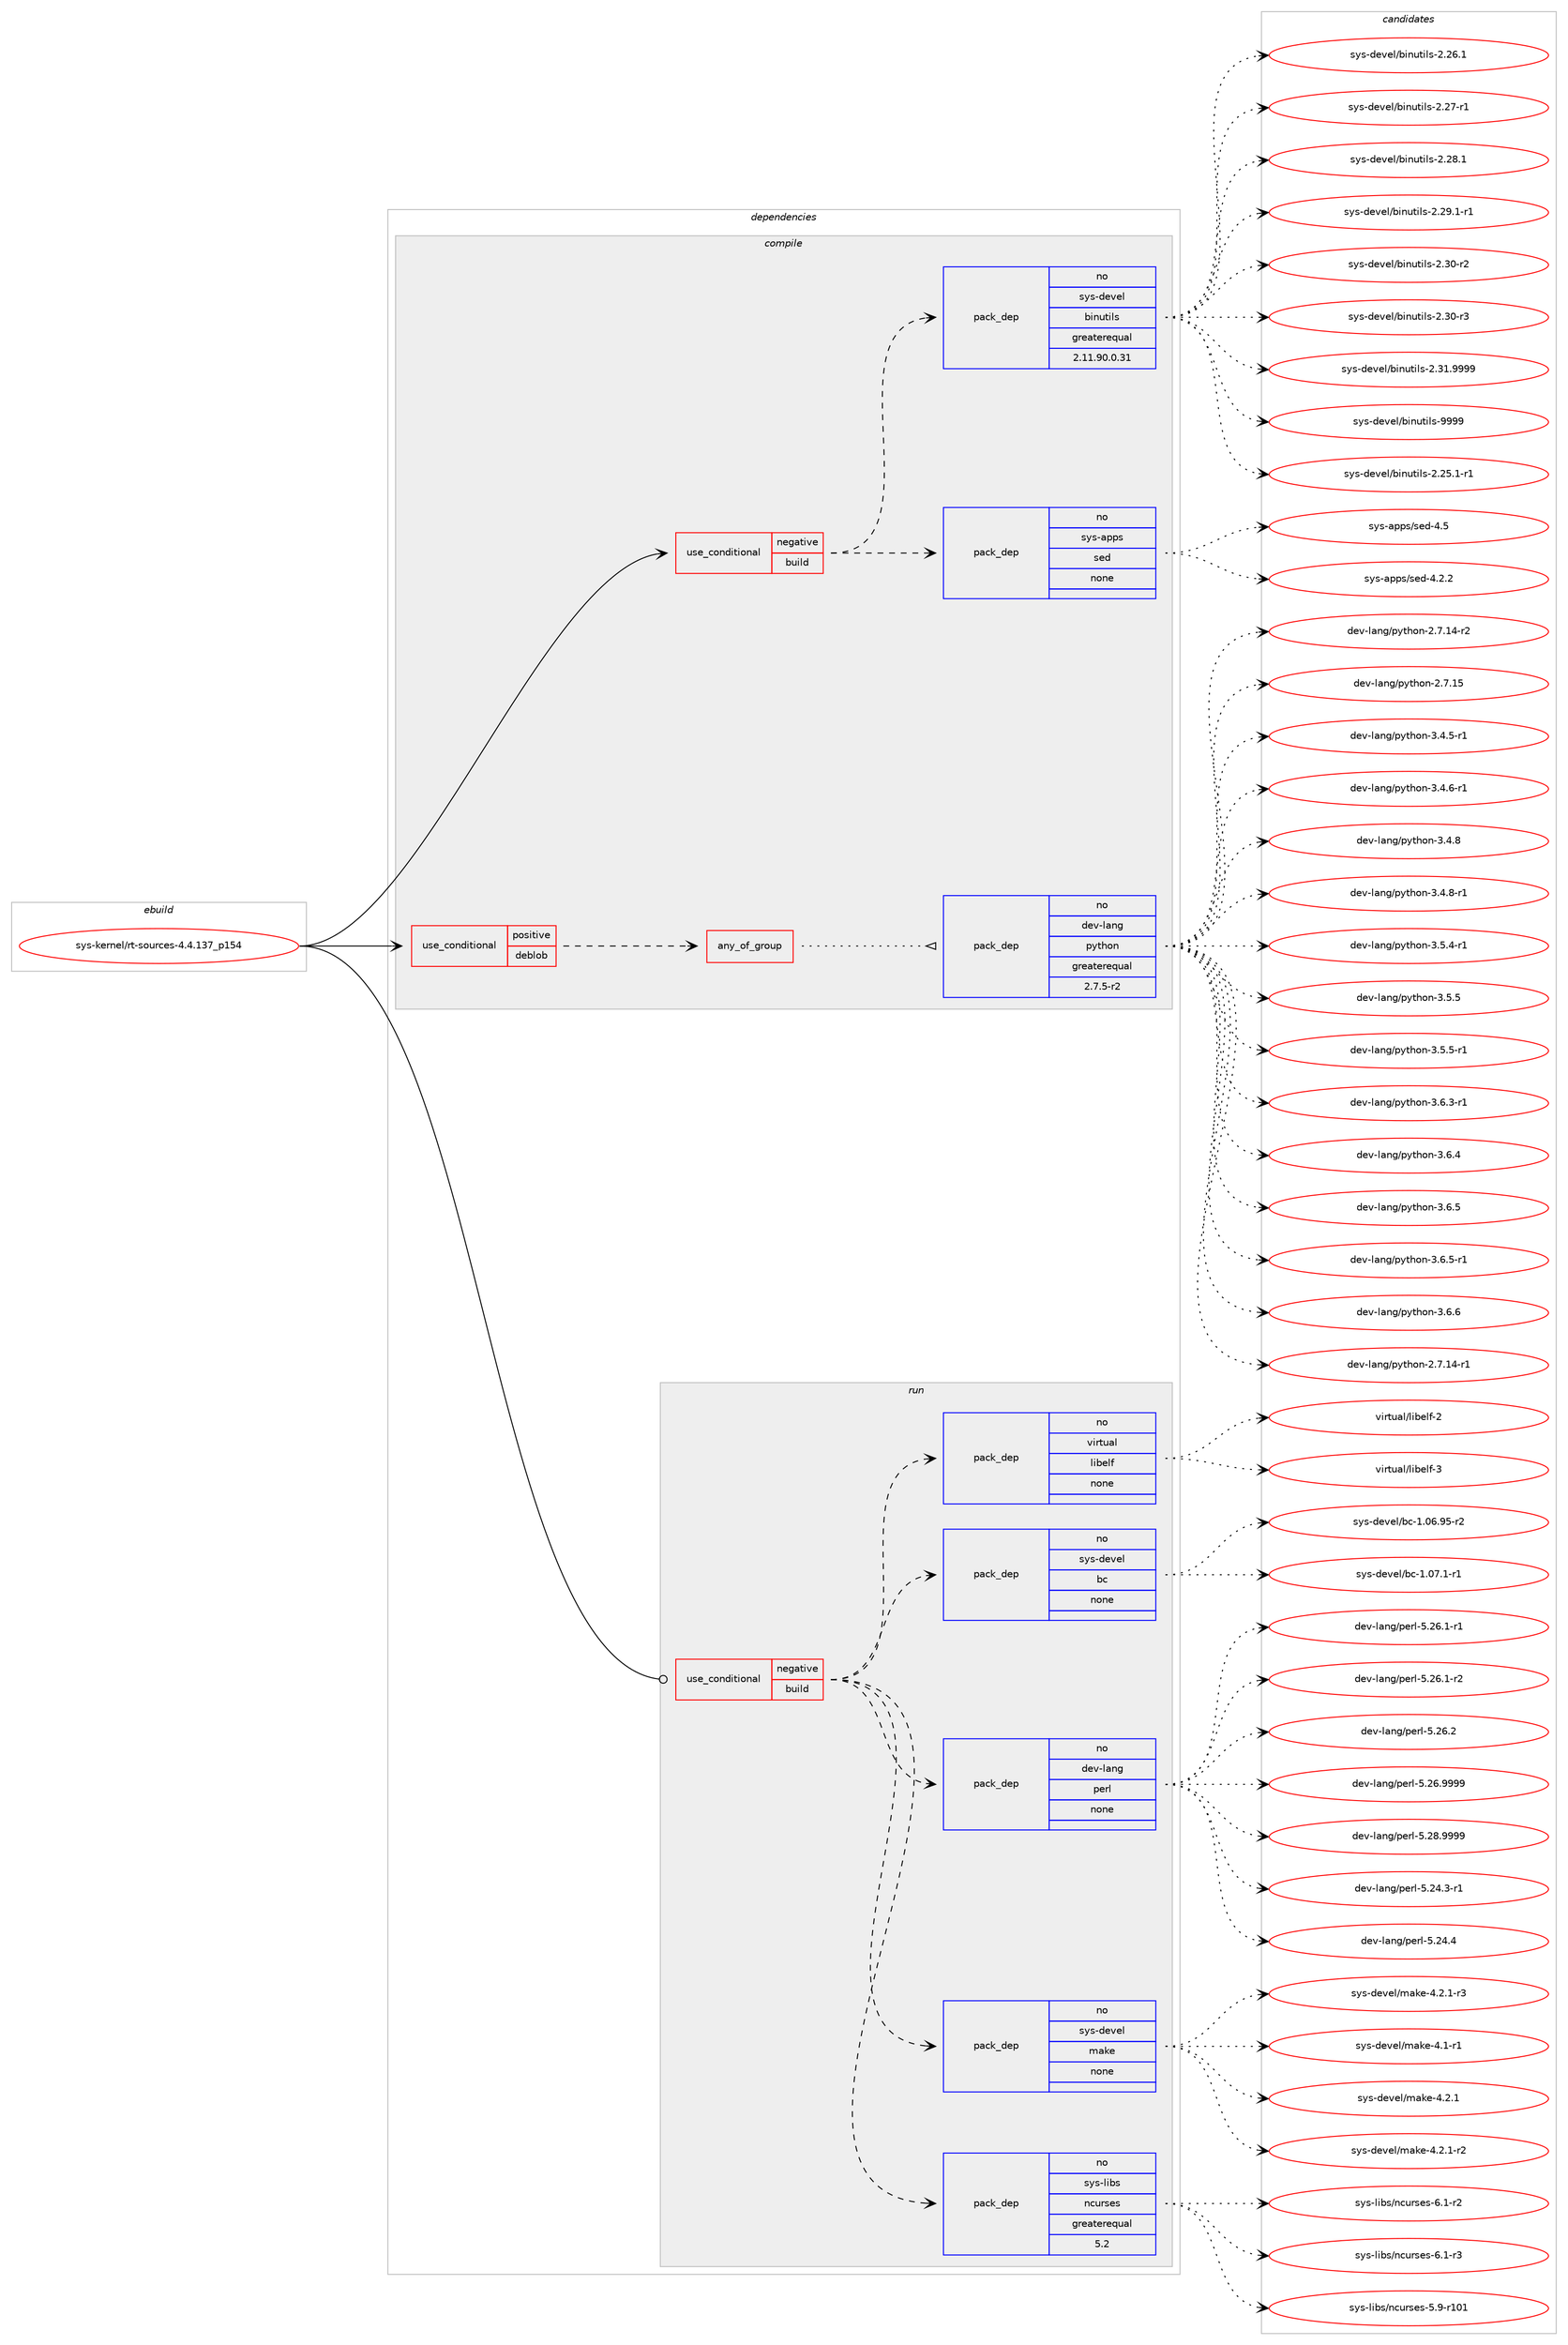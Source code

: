 digraph prolog {

# *************
# Graph options
# *************

newrank=true;
concentrate=true;
compound=true;
graph [rankdir=LR,fontname=Helvetica,fontsize=10,ranksep=1.5];#, ranksep=2.5, nodesep=0.2];
edge  [arrowhead=vee];
node  [fontname=Helvetica,fontsize=10];

# **********
# The ebuild
# **********

subgraph cluster_leftcol {
color=gray;
rank=same;
label=<<i>ebuild</i>>;
id [label="sys-kernel/rt-sources-4.4.137_p154", color=red, width=4, href="../sys-kernel/rt-sources-4.4.137_p154.svg"];
}

# ****************
# The dependencies
# ****************

subgraph cluster_midcol {
color=gray;
label=<<i>dependencies</i>>;
subgraph cluster_compile {
fillcolor="#eeeeee";
style=filled;
label=<<i>compile</i>>;
subgraph cond1657 {
dependency7854 [label=<<TABLE BORDER="0" CELLBORDER="1" CELLSPACING="0" CELLPADDING="4"><TR><TD ROWSPAN="3" CELLPADDING="10">use_conditional</TD></TR><TR><TD>negative</TD></TR><TR><TD>build</TD></TR></TABLE>>, shape=none, color=red];
subgraph pack6108 {
dependency7855 [label=<<TABLE BORDER="0" CELLBORDER="1" CELLSPACING="0" CELLPADDING="4" WIDTH="220"><TR><TD ROWSPAN="6" CELLPADDING="30">pack_dep</TD></TR><TR><TD WIDTH="110">no</TD></TR><TR><TD>sys-apps</TD></TR><TR><TD>sed</TD></TR><TR><TD>none</TD></TR><TR><TD></TD></TR></TABLE>>, shape=none, color=blue];
}
dependency7854:e -> dependency7855:w [weight=20,style="dashed",arrowhead="vee"];
subgraph pack6109 {
dependency7856 [label=<<TABLE BORDER="0" CELLBORDER="1" CELLSPACING="0" CELLPADDING="4" WIDTH="220"><TR><TD ROWSPAN="6" CELLPADDING="30">pack_dep</TD></TR><TR><TD WIDTH="110">no</TD></TR><TR><TD>sys-devel</TD></TR><TR><TD>binutils</TD></TR><TR><TD>greaterequal</TD></TR><TR><TD>2.11.90.0.31</TD></TR></TABLE>>, shape=none, color=blue];
}
dependency7854:e -> dependency7856:w [weight=20,style="dashed",arrowhead="vee"];
}
id:e -> dependency7854:w [weight=20,style="solid",arrowhead="vee"];
subgraph cond1658 {
dependency7857 [label=<<TABLE BORDER="0" CELLBORDER="1" CELLSPACING="0" CELLPADDING="4"><TR><TD ROWSPAN="3" CELLPADDING="10">use_conditional</TD></TR><TR><TD>positive</TD></TR><TR><TD>deblob</TD></TR></TABLE>>, shape=none, color=red];
subgraph any81 {
dependency7858 [label=<<TABLE BORDER="0" CELLBORDER="1" CELLSPACING="0" CELLPADDING="4"><TR><TD CELLPADDING="10">any_of_group</TD></TR></TABLE>>, shape=none, color=red];subgraph pack6110 {
dependency7859 [label=<<TABLE BORDER="0" CELLBORDER="1" CELLSPACING="0" CELLPADDING="4" WIDTH="220"><TR><TD ROWSPAN="6" CELLPADDING="30">pack_dep</TD></TR><TR><TD WIDTH="110">no</TD></TR><TR><TD>dev-lang</TD></TR><TR><TD>python</TD></TR><TR><TD>greaterequal</TD></TR><TR><TD>2.7.5-r2</TD></TR></TABLE>>, shape=none, color=blue];
}
dependency7858:e -> dependency7859:w [weight=20,style="dotted",arrowhead="oinv"];
}
dependency7857:e -> dependency7858:w [weight=20,style="dashed",arrowhead="vee"];
}
id:e -> dependency7857:w [weight=20,style="solid",arrowhead="vee"];
}
subgraph cluster_compileandrun {
fillcolor="#eeeeee";
style=filled;
label=<<i>compile and run</i>>;
}
subgraph cluster_run {
fillcolor="#eeeeee";
style=filled;
label=<<i>run</i>>;
subgraph cond1659 {
dependency7860 [label=<<TABLE BORDER="0" CELLBORDER="1" CELLSPACING="0" CELLPADDING="4"><TR><TD ROWSPAN="3" CELLPADDING="10">use_conditional</TD></TR><TR><TD>negative</TD></TR><TR><TD>build</TD></TR></TABLE>>, shape=none, color=red];
subgraph pack6111 {
dependency7861 [label=<<TABLE BORDER="0" CELLBORDER="1" CELLSPACING="0" CELLPADDING="4" WIDTH="220"><TR><TD ROWSPAN="6" CELLPADDING="30">pack_dep</TD></TR><TR><TD WIDTH="110">no</TD></TR><TR><TD>sys-libs</TD></TR><TR><TD>ncurses</TD></TR><TR><TD>greaterequal</TD></TR><TR><TD>5.2</TD></TR></TABLE>>, shape=none, color=blue];
}
dependency7860:e -> dependency7861:w [weight=20,style="dashed",arrowhead="vee"];
subgraph pack6112 {
dependency7862 [label=<<TABLE BORDER="0" CELLBORDER="1" CELLSPACING="0" CELLPADDING="4" WIDTH="220"><TR><TD ROWSPAN="6" CELLPADDING="30">pack_dep</TD></TR><TR><TD WIDTH="110">no</TD></TR><TR><TD>sys-devel</TD></TR><TR><TD>make</TD></TR><TR><TD>none</TD></TR><TR><TD></TD></TR></TABLE>>, shape=none, color=blue];
}
dependency7860:e -> dependency7862:w [weight=20,style="dashed",arrowhead="vee"];
subgraph pack6113 {
dependency7863 [label=<<TABLE BORDER="0" CELLBORDER="1" CELLSPACING="0" CELLPADDING="4" WIDTH="220"><TR><TD ROWSPAN="6" CELLPADDING="30">pack_dep</TD></TR><TR><TD WIDTH="110">no</TD></TR><TR><TD>dev-lang</TD></TR><TR><TD>perl</TD></TR><TR><TD>none</TD></TR><TR><TD></TD></TR></TABLE>>, shape=none, color=blue];
}
dependency7860:e -> dependency7863:w [weight=20,style="dashed",arrowhead="vee"];
subgraph pack6114 {
dependency7864 [label=<<TABLE BORDER="0" CELLBORDER="1" CELLSPACING="0" CELLPADDING="4" WIDTH="220"><TR><TD ROWSPAN="6" CELLPADDING="30">pack_dep</TD></TR><TR><TD WIDTH="110">no</TD></TR><TR><TD>sys-devel</TD></TR><TR><TD>bc</TD></TR><TR><TD>none</TD></TR><TR><TD></TD></TR></TABLE>>, shape=none, color=blue];
}
dependency7860:e -> dependency7864:w [weight=20,style="dashed",arrowhead="vee"];
subgraph pack6115 {
dependency7865 [label=<<TABLE BORDER="0" CELLBORDER="1" CELLSPACING="0" CELLPADDING="4" WIDTH="220"><TR><TD ROWSPAN="6" CELLPADDING="30">pack_dep</TD></TR><TR><TD WIDTH="110">no</TD></TR><TR><TD>virtual</TD></TR><TR><TD>libelf</TD></TR><TR><TD>none</TD></TR><TR><TD></TD></TR></TABLE>>, shape=none, color=blue];
}
dependency7860:e -> dependency7865:w [weight=20,style="dashed",arrowhead="vee"];
}
id:e -> dependency7860:w [weight=20,style="solid",arrowhead="odot"];
}
}

# **************
# The candidates
# **************

subgraph cluster_choices {
rank=same;
color=gray;
label=<<i>candidates</i>>;

subgraph choice6108 {
color=black;
nodesep=1;
choice115121115459711211211547115101100455246504650 [label="sys-apps/sed-4.2.2", color=red, width=4,href="../sys-apps/sed-4.2.2.svg"];
choice11512111545971121121154711510110045524653 [label="sys-apps/sed-4.5", color=red, width=4,href="../sys-apps/sed-4.5.svg"];
dependency7855:e -> choice115121115459711211211547115101100455246504650:w [style=dotted,weight="100"];
dependency7855:e -> choice11512111545971121121154711510110045524653:w [style=dotted,weight="100"];
}
subgraph choice6109 {
color=black;
nodesep=1;
choice115121115451001011181011084798105110117116105108115455046505346494511449 [label="sys-devel/binutils-2.25.1-r1", color=red, width=4,href="../sys-devel/binutils-2.25.1-r1.svg"];
choice11512111545100101118101108479810511011711610510811545504650544649 [label="sys-devel/binutils-2.26.1", color=red, width=4,href="../sys-devel/binutils-2.26.1.svg"];
choice11512111545100101118101108479810511011711610510811545504650554511449 [label="sys-devel/binutils-2.27-r1", color=red, width=4,href="../sys-devel/binutils-2.27-r1.svg"];
choice11512111545100101118101108479810511011711610510811545504650564649 [label="sys-devel/binutils-2.28.1", color=red, width=4,href="../sys-devel/binutils-2.28.1.svg"];
choice115121115451001011181011084798105110117116105108115455046505746494511449 [label="sys-devel/binutils-2.29.1-r1", color=red, width=4,href="../sys-devel/binutils-2.29.1-r1.svg"];
choice11512111545100101118101108479810511011711610510811545504651484511450 [label="sys-devel/binutils-2.30-r2", color=red, width=4,href="../sys-devel/binutils-2.30-r2.svg"];
choice11512111545100101118101108479810511011711610510811545504651484511451 [label="sys-devel/binutils-2.30-r3", color=red, width=4,href="../sys-devel/binutils-2.30-r3.svg"];
choice11512111545100101118101108479810511011711610510811545504651494657575757 [label="sys-devel/binutils-2.31.9999", color=red, width=4,href="../sys-devel/binutils-2.31.9999.svg"];
choice1151211154510010111810110847981051101171161051081154557575757 [label="sys-devel/binutils-9999", color=red, width=4,href="../sys-devel/binutils-9999.svg"];
dependency7856:e -> choice115121115451001011181011084798105110117116105108115455046505346494511449:w [style=dotted,weight="100"];
dependency7856:e -> choice11512111545100101118101108479810511011711610510811545504650544649:w [style=dotted,weight="100"];
dependency7856:e -> choice11512111545100101118101108479810511011711610510811545504650554511449:w [style=dotted,weight="100"];
dependency7856:e -> choice11512111545100101118101108479810511011711610510811545504650564649:w [style=dotted,weight="100"];
dependency7856:e -> choice115121115451001011181011084798105110117116105108115455046505746494511449:w [style=dotted,weight="100"];
dependency7856:e -> choice11512111545100101118101108479810511011711610510811545504651484511450:w [style=dotted,weight="100"];
dependency7856:e -> choice11512111545100101118101108479810511011711610510811545504651484511451:w [style=dotted,weight="100"];
dependency7856:e -> choice11512111545100101118101108479810511011711610510811545504651494657575757:w [style=dotted,weight="100"];
dependency7856:e -> choice1151211154510010111810110847981051101171161051081154557575757:w [style=dotted,weight="100"];
}
subgraph choice6110 {
color=black;
nodesep=1;
choice100101118451089711010347112121116104111110455046554649524511449 [label="dev-lang/python-2.7.14-r1", color=red, width=4,href="../dev-lang/python-2.7.14-r1.svg"];
choice100101118451089711010347112121116104111110455046554649524511450 [label="dev-lang/python-2.7.14-r2", color=red, width=4,href="../dev-lang/python-2.7.14-r2.svg"];
choice10010111845108971101034711212111610411111045504655464953 [label="dev-lang/python-2.7.15", color=red, width=4,href="../dev-lang/python-2.7.15.svg"];
choice1001011184510897110103471121211161041111104551465246534511449 [label="dev-lang/python-3.4.5-r1", color=red, width=4,href="../dev-lang/python-3.4.5-r1.svg"];
choice1001011184510897110103471121211161041111104551465246544511449 [label="dev-lang/python-3.4.6-r1", color=red, width=4,href="../dev-lang/python-3.4.6-r1.svg"];
choice100101118451089711010347112121116104111110455146524656 [label="dev-lang/python-3.4.8", color=red, width=4,href="../dev-lang/python-3.4.8.svg"];
choice1001011184510897110103471121211161041111104551465246564511449 [label="dev-lang/python-3.4.8-r1", color=red, width=4,href="../dev-lang/python-3.4.8-r1.svg"];
choice1001011184510897110103471121211161041111104551465346524511449 [label="dev-lang/python-3.5.4-r1", color=red, width=4,href="../dev-lang/python-3.5.4-r1.svg"];
choice100101118451089711010347112121116104111110455146534653 [label="dev-lang/python-3.5.5", color=red, width=4,href="../dev-lang/python-3.5.5.svg"];
choice1001011184510897110103471121211161041111104551465346534511449 [label="dev-lang/python-3.5.5-r1", color=red, width=4,href="../dev-lang/python-3.5.5-r1.svg"];
choice1001011184510897110103471121211161041111104551465446514511449 [label="dev-lang/python-3.6.3-r1", color=red, width=4,href="../dev-lang/python-3.6.3-r1.svg"];
choice100101118451089711010347112121116104111110455146544652 [label="dev-lang/python-3.6.4", color=red, width=4,href="../dev-lang/python-3.6.4.svg"];
choice100101118451089711010347112121116104111110455146544653 [label="dev-lang/python-3.6.5", color=red, width=4,href="../dev-lang/python-3.6.5.svg"];
choice1001011184510897110103471121211161041111104551465446534511449 [label="dev-lang/python-3.6.5-r1", color=red, width=4,href="../dev-lang/python-3.6.5-r1.svg"];
choice100101118451089711010347112121116104111110455146544654 [label="dev-lang/python-3.6.6", color=red, width=4,href="../dev-lang/python-3.6.6.svg"];
dependency7859:e -> choice100101118451089711010347112121116104111110455046554649524511449:w [style=dotted,weight="100"];
dependency7859:e -> choice100101118451089711010347112121116104111110455046554649524511450:w [style=dotted,weight="100"];
dependency7859:e -> choice10010111845108971101034711212111610411111045504655464953:w [style=dotted,weight="100"];
dependency7859:e -> choice1001011184510897110103471121211161041111104551465246534511449:w [style=dotted,weight="100"];
dependency7859:e -> choice1001011184510897110103471121211161041111104551465246544511449:w [style=dotted,weight="100"];
dependency7859:e -> choice100101118451089711010347112121116104111110455146524656:w [style=dotted,weight="100"];
dependency7859:e -> choice1001011184510897110103471121211161041111104551465246564511449:w [style=dotted,weight="100"];
dependency7859:e -> choice1001011184510897110103471121211161041111104551465346524511449:w [style=dotted,weight="100"];
dependency7859:e -> choice100101118451089711010347112121116104111110455146534653:w [style=dotted,weight="100"];
dependency7859:e -> choice1001011184510897110103471121211161041111104551465346534511449:w [style=dotted,weight="100"];
dependency7859:e -> choice1001011184510897110103471121211161041111104551465446514511449:w [style=dotted,weight="100"];
dependency7859:e -> choice100101118451089711010347112121116104111110455146544652:w [style=dotted,weight="100"];
dependency7859:e -> choice100101118451089711010347112121116104111110455146544653:w [style=dotted,weight="100"];
dependency7859:e -> choice1001011184510897110103471121211161041111104551465446534511449:w [style=dotted,weight="100"];
dependency7859:e -> choice100101118451089711010347112121116104111110455146544654:w [style=dotted,weight="100"];
}
subgraph choice6111 {
color=black;
nodesep=1;
choice115121115451081059811547110991171141151011154553465745114494849 [label="sys-libs/ncurses-5.9-r101", color=red, width=4,href="../sys-libs/ncurses-5.9-r101.svg"];
choice11512111545108105981154711099117114115101115455446494511450 [label="sys-libs/ncurses-6.1-r2", color=red, width=4,href="../sys-libs/ncurses-6.1-r2.svg"];
choice11512111545108105981154711099117114115101115455446494511451 [label="sys-libs/ncurses-6.1-r3", color=red, width=4,href="../sys-libs/ncurses-6.1-r3.svg"];
dependency7861:e -> choice115121115451081059811547110991171141151011154553465745114494849:w [style=dotted,weight="100"];
dependency7861:e -> choice11512111545108105981154711099117114115101115455446494511450:w [style=dotted,weight="100"];
dependency7861:e -> choice11512111545108105981154711099117114115101115455446494511451:w [style=dotted,weight="100"];
}
subgraph choice6112 {
color=black;
nodesep=1;
choice115121115451001011181011084710997107101455246494511449 [label="sys-devel/make-4.1-r1", color=red, width=4,href="../sys-devel/make-4.1-r1.svg"];
choice115121115451001011181011084710997107101455246504649 [label="sys-devel/make-4.2.1", color=red, width=4,href="../sys-devel/make-4.2.1.svg"];
choice1151211154510010111810110847109971071014552465046494511450 [label="sys-devel/make-4.2.1-r2", color=red, width=4,href="../sys-devel/make-4.2.1-r2.svg"];
choice1151211154510010111810110847109971071014552465046494511451 [label="sys-devel/make-4.2.1-r3", color=red, width=4,href="../sys-devel/make-4.2.1-r3.svg"];
dependency7862:e -> choice115121115451001011181011084710997107101455246494511449:w [style=dotted,weight="100"];
dependency7862:e -> choice115121115451001011181011084710997107101455246504649:w [style=dotted,weight="100"];
dependency7862:e -> choice1151211154510010111810110847109971071014552465046494511450:w [style=dotted,weight="100"];
dependency7862:e -> choice1151211154510010111810110847109971071014552465046494511451:w [style=dotted,weight="100"];
}
subgraph choice6113 {
color=black;
nodesep=1;
choice100101118451089711010347112101114108455346505246514511449 [label="dev-lang/perl-5.24.3-r1", color=red, width=4,href="../dev-lang/perl-5.24.3-r1.svg"];
choice10010111845108971101034711210111410845534650524652 [label="dev-lang/perl-5.24.4", color=red, width=4,href="../dev-lang/perl-5.24.4.svg"];
choice100101118451089711010347112101114108455346505446494511449 [label="dev-lang/perl-5.26.1-r1", color=red, width=4,href="../dev-lang/perl-5.26.1-r1.svg"];
choice100101118451089711010347112101114108455346505446494511450 [label="dev-lang/perl-5.26.1-r2", color=red, width=4,href="../dev-lang/perl-5.26.1-r2.svg"];
choice10010111845108971101034711210111410845534650544650 [label="dev-lang/perl-5.26.2", color=red, width=4,href="../dev-lang/perl-5.26.2.svg"];
choice10010111845108971101034711210111410845534650544657575757 [label="dev-lang/perl-5.26.9999", color=red, width=4,href="../dev-lang/perl-5.26.9999.svg"];
choice10010111845108971101034711210111410845534650564657575757 [label="dev-lang/perl-5.28.9999", color=red, width=4,href="../dev-lang/perl-5.28.9999.svg"];
dependency7863:e -> choice100101118451089711010347112101114108455346505246514511449:w [style=dotted,weight="100"];
dependency7863:e -> choice10010111845108971101034711210111410845534650524652:w [style=dotted,weight="100"];
dependency7863:e -> choice100101118451089711010347112101114108455346505446494511449:w [style=dotted,weight="100"];
dependency7863:e -> choice100101118451089711010347112101114108455346505446494511450:w [style=dotted,weight="100"];
dependency7863:e -> choice10010111845108971101034711210111410845534650544650:w [style=dotted,weight="100"];
dependency7863:e -> choice10010111845108971101034711210111410845534650544657575757:w [style=dotted,weight="100"];
dependency7863:e -> choice10010111845108971101034711210111410845534650564657575757:w [style=dotted,weight="100"];
}
subgraph choice6114 {
color=black;
nodesep=1;
choice1151211154510010111810110847989945494648544657534511450 [label="sys-devel/bc-1.06.95-r2", color=red, width=4,href="../sys-devel/bc-1.06.95-r2.svg"];
choice11512111545100101118101108479899454946485546494511449 [label="sys-devel/bc-1.07.1-r1", color=red, width=4,href="../sys-devel/bc-1.07.1-r1.svg"];
dependency7864:e -> choice1151211154510010111810110847989945494648544657534511450:w [style=dotted,weight="100"];
dependency7864:e -> choice11512111545100101118101108479899454946485546494511449:w [style=dotted,weight="100"];
}
subgraph choice6115 {
color=black;
nodesep=1;
choice1181051141161179710847108105981011081024550 [label="virtual/libelf-2", color=red, width=4,href="../virtual/libelf-2.svg"];
choice1181051141161179710847108105981011081024551 [label="virtual/libelf-3", color=red, width=4,href="../virtual/libelf-3.svg"];
dependency7865:e -> choice1181051141161179710847108105981011081024550:w [style=dotted,weight="100"];
dependency7865:e -> choice1181051141161179710847108105981011081024551:w [style=dotted,weight="100"];
}
}

}
